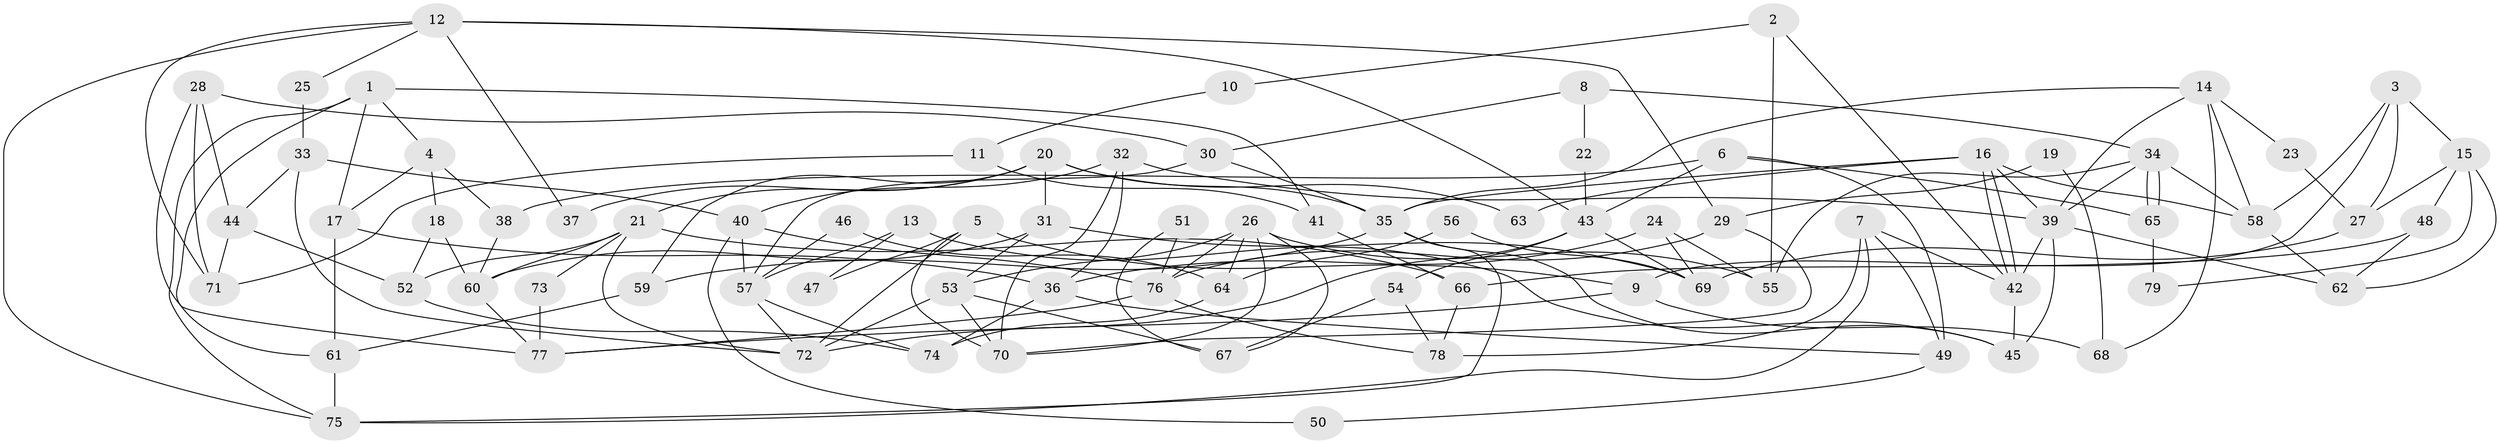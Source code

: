// coarse degree distribution, {5: 0.20833333333333334, 6: 0.20833333333333334, 8: 0.08333333333333333, 3: 0.14583333333333334, 2: 0.14583333333333334, 7: 0.10416666666666667, 4: 0.10416666666666667}
// Generated by graph-tools (version 1.1) at 2025/24/03/03/25 07:24:03]
// undirected, 79 vertices, 158 edges
graph export_dot {
graph [start="1"]
  node [color=gray90,style=filled];
  1;
  2;
  3;
  4;
  5;
  6;
  7;
  8;
  9;
  10;
  11;
  12;
  13;
  14;
  15;
  16;
  17;
  18;
  19;
  20;
  21;
  22;
  23;
  24;
  25;
  26;
  27;
  28;
  29;
  30;
  31;
  32;
  33;
  34;
  35;
  36;
  37;
  38;
  39;
  40;
  41;
  42;
  43;
  44;
  45;
  46;
  47;
  48;
  49;
  50;
  51;
  52;
  53;
  54;
  55;
  56;
  57;
  58;
  59;
  60;
  61;
  62;
  63;
  64;
  65;
  66;
  67;
  68;
  69;
  70;
  71;
  72;
  73;
  74;
  75;
  76;
  77;
  78;
  79;
  1 -- 75;
  1 -- 17;
  1 -- 4;
  1 -- 41;
  1 -- 61;
  2 -- 42;
  2 -- 55;
  2 -- 10;
  3 -- 27;
  3 -- 15;
  3 -- 9;
  3 -- 58;
  4 -- 18;
  4 -- 17;
  4 -- 38;
  5 -- 72;
  5 -- 70;
  5 -- 9;
  5 -- 47;
  6 -- 49;
  6 -- 38;
  6 -- 43;
  6 -- 65;
  7 -- 42;
  7 -- 75;
  7 -- 49;
  7 -- 78;
  8 -- 30;
  8 -- 34;
  8 -- 22;
  9 -- 68;
  9 -- 77;
  10 -- 11;
  11 -- 41;
  11 -- 71;
  12 -- 71;
  12 -- 43;
  12 -- 25;
  12 -- 29;
  12 -- 37;
  12 -- 75;
  13 -- 57;
  13 -- 45;
  13 -- 47;
  14 -- 58;
  14 -- 39;
  14 -- 23;
  14 -- 35;
  14 -- 68;
  15 -- 48;
  15 -- 62;
  15 -- 27;
  15 -- 79;
  16 -- 42;
  16 -- 42;
  16 -- 35;
  16 -- 39;
  16 -- 58;
  16 -- 63;
  17 -- 61;
  17 -- 36;
  18 -- 60;
  18 -- 52;
  19 -- 68;
  19 -- 29;
  20 -- 59;
  20 -- 35;
  20 -- 21;
  20 -- 31;
  20 -- 37;
  20 -- 63;
  21 -- 72;
  21 -- 52;
  21 -- 60;
  21 -- 66;
  21 -- 73;
  22 -- 43;
  23 -- 27;
  24 -- 55;
  24 -- 36;
  24 -- 69;
  25 -- 33;
  26 -- 53;
  26 -- 76;
  26 -- 55;
  26 -- 64;
  26 -- 67;
  26 -- 70;
  27 -- 69;
  28 -- 44;
  28 -- 30;
  28 -- 71;
  28 -- 77;
  29 -- 70;
  29 -- 76;
  30 -- 35;
  30 -- 57;
  31 -- 60;
  31 -- 53;
  31 -- 69;
  32 -- 70;
  32 -- 39;
  32 -- 36;
  32 -- 40;
  33 -- 40;
  33 -- 72;
  33 -- 44;
  34 -- 65;
  34 -- 65;
  34 -- 58;
  34 -- 39;
  34 -- 55;
  35 -- 45;
  35 -- 59;
  35 -- 75;
  36 -- 49;
  36 -- 74;
  38 -- 60;
  39 -- 42;
  39 -- 45;
  39 -- 62;
  40 -- 76;
  40 -- 50;
  40 -- 57;
  41 -- 66;
  42 -- 45;
  43 -- 69;
  43 -- 54;
  43 -- 72;
  44 -- 52;
  44 -- 71;
  46 -- 64;
  46 -- 57;
  48 -- 62;
  48 -- 66;
  49 -- 50;
  51 -- 67;
  51 -- 76;
  52 -- 74;
  53 -- 67;
  53 -- 70;
  53 -- 72;
  54 -- 78;
  54 -- 67;
  56 -- 69;
  56 -- 64;
  57 -- 72;
  57 -- 74;
  58 -- 62;
  59 -- 61;
  60 -- 77;
  61 -- 75;
  64 -- 74;
  65 -- 79;
  66 -- 78;
  73 -- 77;
  76 -- 77;
  76 -- 78;
}
